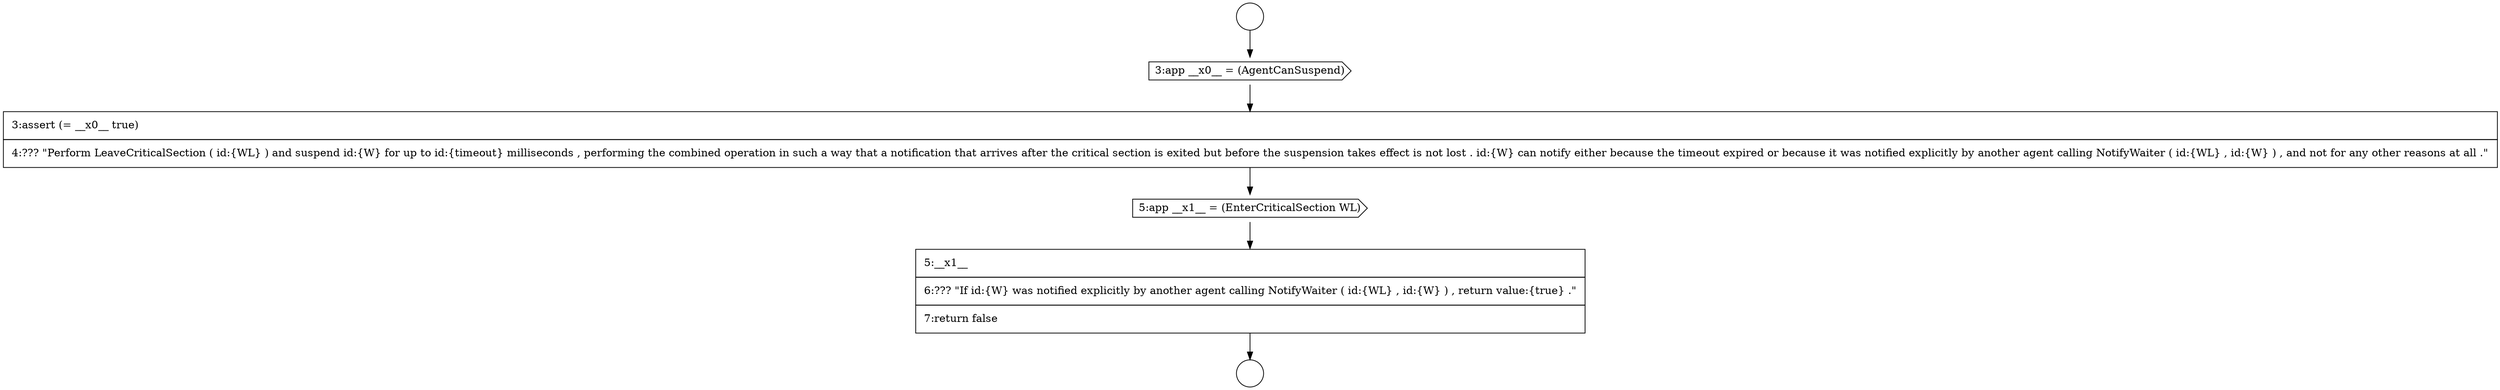 digraph {
  node17929 [shape=none, margin=0, label=<<font color="black">
    <table border="0" cellborder="1" cellspacing="0" cellpadding="10">
      <tr><td align="left">5:__x1__</td></tr>
      <tr><td align="left">6:??? &quot;If id:{W} was notified explicitly by another agent calling NotifyWaiter ( id:{WL} , id:{W} ) , return value:{true} .&quot;</td></tr>
      <tr><td align="left">7:return false</td></tr>
    </table>
  </font>> color="black" fillcolor="white" style=filled]
  node17928 [shape=cds, label=<<font color="black">5:app __x1__ = (EnterCriticalSection WL)</font>> color="black" fillcolor="white" style=filled]
  node17926 [shape=cds, label=<<font color="black">3:app __x0__ = (AgentCanSuspend)</font>> color="black" fillcolor="white" style=filled]
  node17927 [shape=none, margin=0, label=<<font color="black">
    <table border="0" cellborder="1" cellspacing="0" cellpadding="10">
      <tr><td align="left">3:assert (= __x0__ true)</td></tr>
      <tr><td align="left">4:??? &quot;Perform LeaveCriticalSection ( id:{WL} ) and suspend id:{W} for up to id:{timeout} milliseconds , performing the combined operation in such a way that a notification that arrives after the critical section is exited but before the suspension takes effect is not lost . id:{W} can notify either because the timeout expired or because it was notified explicitly by another agent calling NotifyWaiter ( id:{WL} , id:{W} ) , and not for any other reasons at all .&quot;</td></tr>
    </table>
  </font>> color="black" fillcolor="white" style=filled]
  node17924 [shape=circle label=" " color="black" fillcolor="white" style=filled]
  node17925 [shape=circle label=" " color="black" fillcolor="white" style=filled]
  node17924 -> node17926 [ color="black"]
  node17928 -> node17929 [ color="black"]
  node17927 -> node17928 [ color="black"]
  node17929 -> node17925 [ color="black"]
  node17926 -> node17927 [ color="black"]
}
